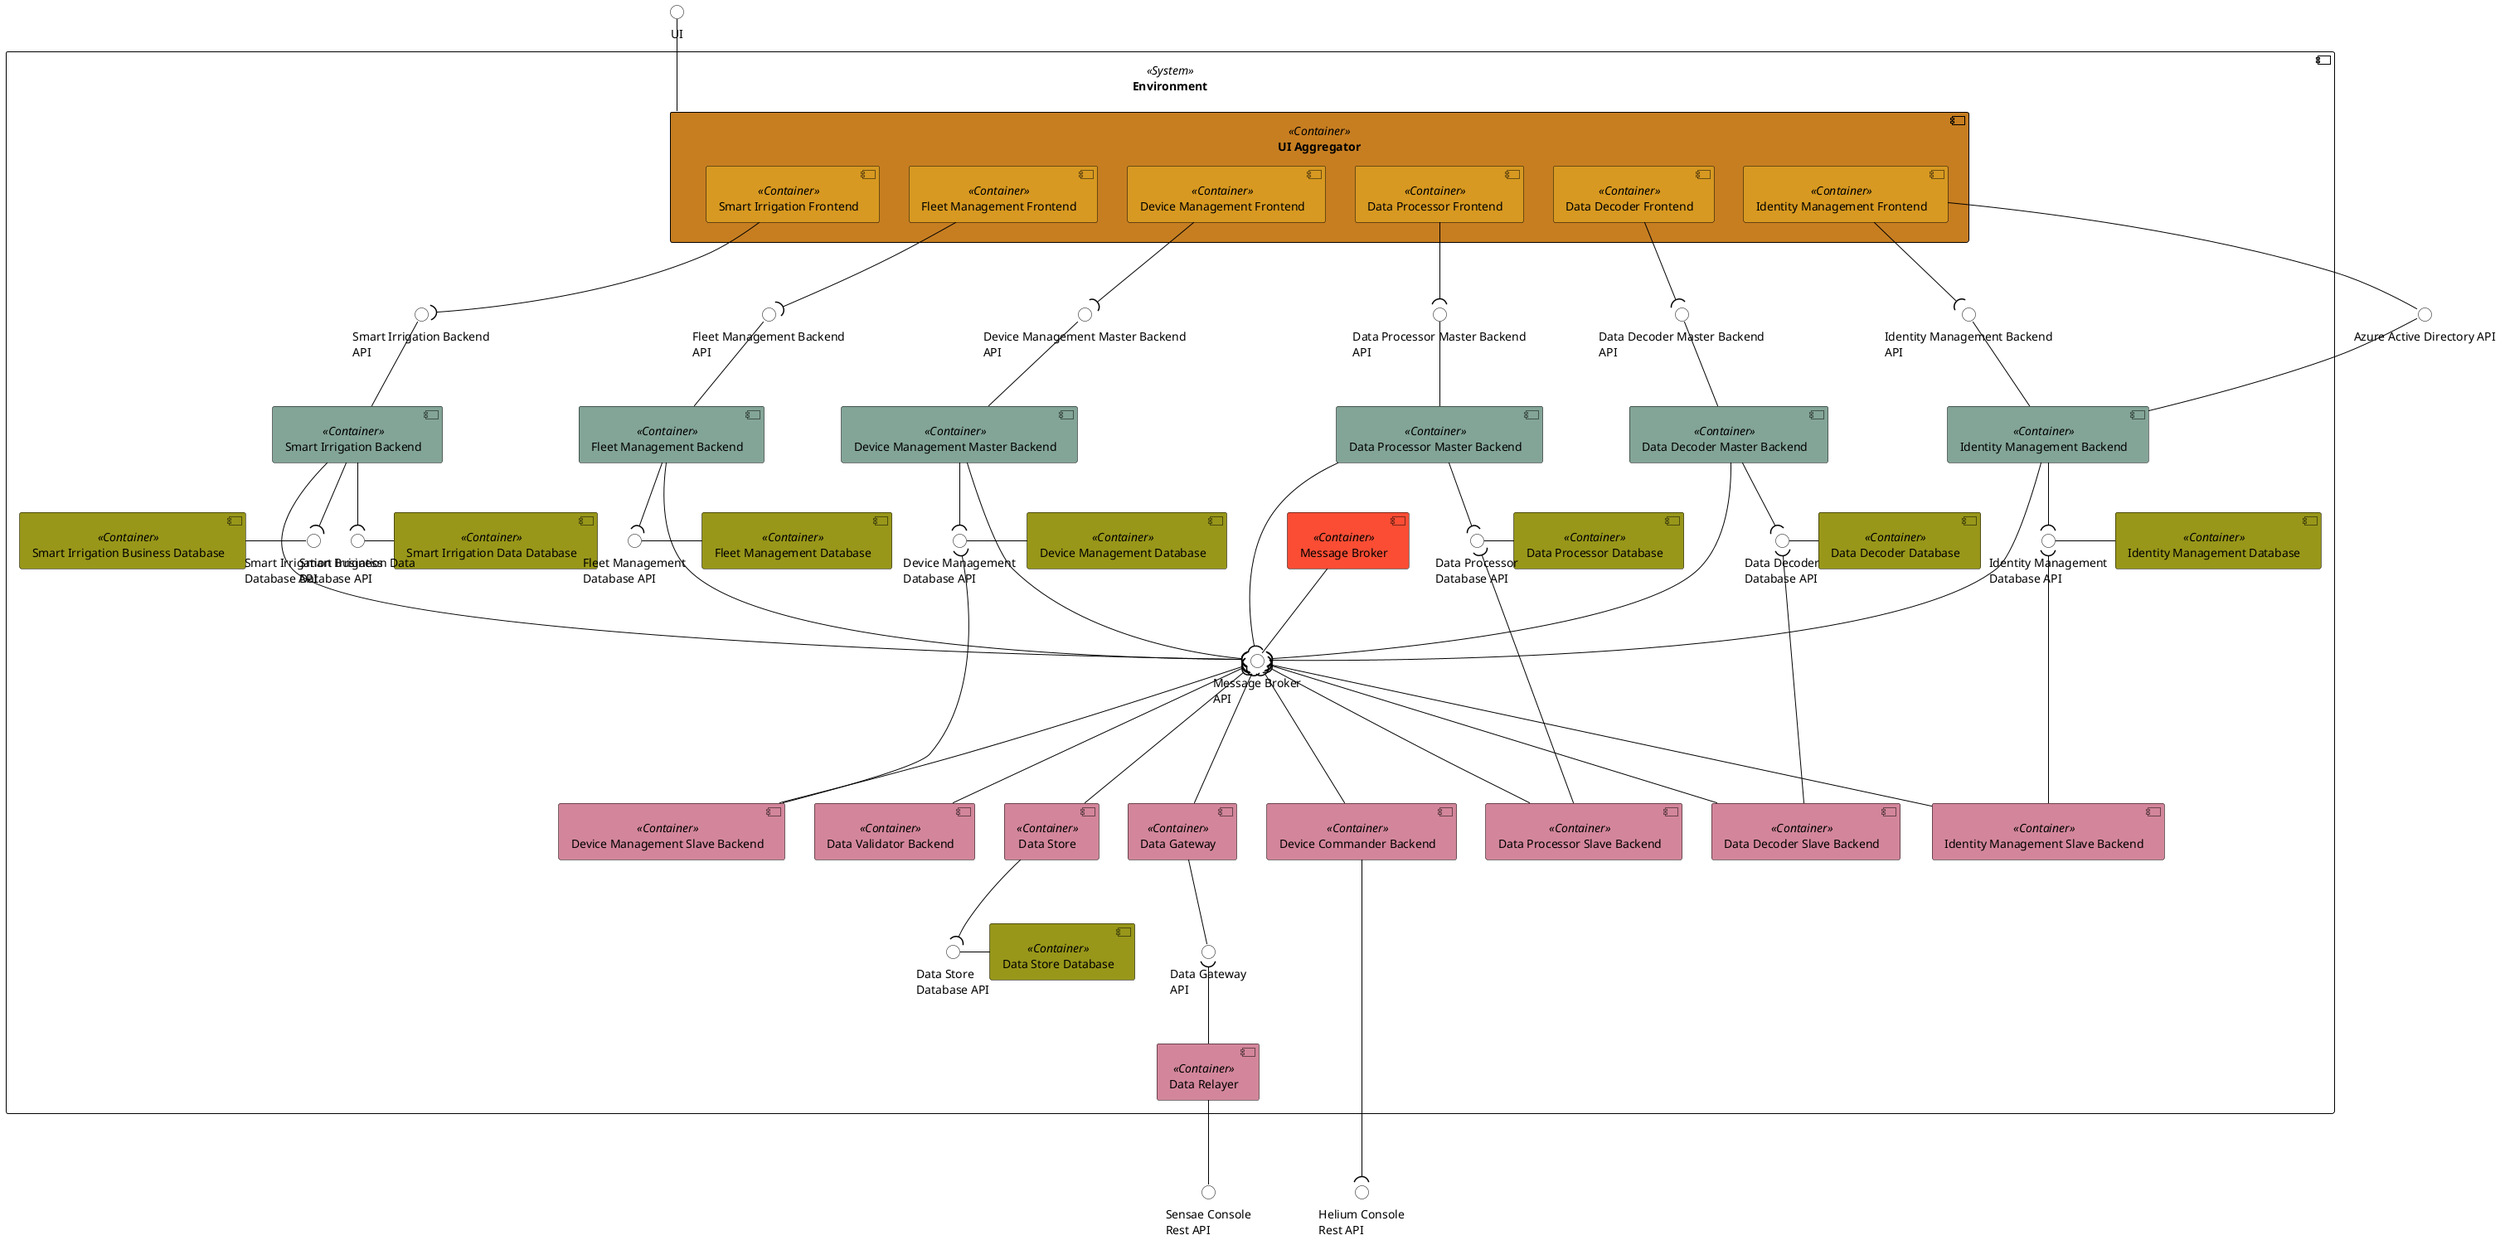 @startuml logical-view-level2-color

skinparam class {
    BackgroundColor Black
    ArrowColor Black
    BorderColor Black
}
skinparam component {
    ArrowColor Black
    BorderColor Black
}
skinparam interface {
    backgroundColor white
    borderColor black
}

skinparam sequenceMessageAlign center
skinparam Shadowing false
skinparam componentStyle uml2
skinparam packageStyle rectangle

interface "UI" as UI

interface "Sensae Console\nRest API" as IN_ENDPOINT
interface "Helium Console\nRest API" as OUT_ENDPOINT

interface "Azure Active Directory API" as AUTH_ENDPOINT

component "Environment" <<System>> {
    component "UI Aggregator" as UIAG <<Container>> #c77e21 {
        component "Fleet Management Frontend" as LTF <<Container>> #d79921
        component "Smart Irrigation Frontend" as SIF <<Container>> #d79921
        component "Device Management Frontend" as DRF <<Container>> #d79921
        component "Data Processor Frontend" as DPF <<Container>> #d79921
        component "Data Decoder Frontend" as DDF <<Container>> #d79921
        component "Identity Management Frontend" as IAMF <<Container>> #d79921
    }
    component "Fleet Management Backend" as LTB <<Container>> #83a598
    component "Smart Irrigation Backend" as SIB <<Container>> #83a598
    component "Message Broker" as MB <<Container>> #fb4d34
    component "Device Management Master Backend" as DRB <<Container>> #83a598
    component "Device Management Slave Backend" as DRSB <<Container>> #d3869b
    component "Data Gateway" as DDG <<Container>> #d3869b
    component "Data Relayer" as DR <<Container>> #d3869b
    component "Data Processor Slave Backend" as DPSB <<Container>> #d3869b
    component "Data Processor Master Backend" as DPB <<Container>> #83a598
    component "Data Decoder Slave Backend" as DDSB <<Container>> #d3869b
    component "Data Decoder Master Backend" as DDB <<Container>> #83a598
    component "Data Validator Backend" as DVB <<Container>> #d3869b
    component "Device Management Database" as DRDB <<Container>> #98971a
    component "Data Processor Database" as DPDB <<Container>> #98971a
    component "Data Decoder Database" as DDDB <<Container>> #98971a
    component "Identity Management Database" as IAMDB <<Container>> #98971a
    component "Data Store" as DS <<Container>> #d3869b
    component "Fleet Management Database" as QUESTDB <<Container>> #98971a
    component "Data Store Database" as MONGODB <<Container>> #98971a
    component "Smart Irrigation Data Database" as SIDDB <<Container>> #98971a
    component "Smart Irrigation Business Database" as SIBDB <<Container>> #98971a
    component "Identity Management Backend" as IAMB <<Container>> #83a598
    component "Identity Management Slave Backend" as IAMSB <<Container>> #d3869b
    component "Device Commander Backend" as DCB <<Container>> #d3869b

    interface "Message Broker\nAPI" as MB_API
    interface "Fleet Management Backend\nAPI" as LTB_API
    interface "Smart Irrigation Backend\nAPI" as SIB_API
    interface "Device Management Master Backend\nAPI" as DRB_API
    interface "Data Processor Master Backend\nAPI" as DPB_API
    interface "Data Decoder Master Backend\nAPI" as DDMB_API
    interface "Device Management\nDatabase API" as DRDB_API
    interface "Data Processor\nDatabase API" as DPDB_API
    interface "Data Decoder\nDatabase API" as DDDB_API
    interface "Identity Management\nDatabase API" as IAMDB_API
    interface "Fleet Management\nDatabase API" as QUESTDB_API
    interface "Data Store\nDatabase API" as MONGODB_API
    interface "Smart Irrigation Data\nDatabase API" as SIDDB_API
    interface "Smart Irrigation Business\nDatabase API" as SIBDB_API
    interface "Data Gateway\nAPI" as DDG_API
    interface "Identity Management Backend\nAPI" as IAMB_API

    LTB --( QUESTDB_API
    SIB --( SIDDB_API
    SIB --( SIBDB_API
    DS --( MONGODB_API
    DDG -- DDG_API
    DPB_API -- DPB
    DDMB_API -- DDB
    DRB_API -- DRB
    MB -- MB_API
    DRDB_API - DRDB
    DPDB_API - DPDB
    DDDB_API - DDDB
    IAMDB_API - IAMDB
    LTB_API -- LTB
    SIB_API -- SIB
    IAMB_API -- IAMB
    UI -- UIAG
    MONGODB_API - MONGODB
    QUESTDB_API - QUESTDB
    SIDDB_API - SIDDB
    SIBDB - SIBDB_API
    DRB --( DRDB_API
    DRDB_API )-- DRSB
    DPB --( DPDB_API
    DDB --( DDDB_API
    DPDB_API )-- DPSB
    DDDB_API )-- DDSB
    IAMB --( IAMDB_API
    IAMDB_API )-- IAMSB
    LTF --( LTB_API
    SIF --( SIB_API
    DPF --( DPB_API
    DDF --( DDMB_API
    DRF --( DRB_API
    IAMF --( IAMB_API

    LTB ---( MB_API
    SIB ---( MB_API
    DRB ---( MB_API
    DPB ---( MB_API
    DDB ---( MB_API
    IAMB ---( MB_API
    MB_API )--- DS
    MB_API )--- DDG
    MB_API )--- DVB
    MB_API )--- DRSB
    MB_API )--- DPSB
    MB_API )--- DDSB
    MB_API )--- IAMSB
    MB_API )--- DCB

    DR -- IN_ENDPOINT
    DDG_API )-- DR
    DCB ----( OUT_ENDPOINT
    IAMF -- AUTH_ENDPOINT
    AUTH_ENDPOINT -- IAMB

    IAMB --[hidden]- IAMSB
    DRB --[hidden]- DRSB
    DDB --[hidden]- DDSB
    DPB --[hidden]- DPSB

    LTF -[hidden] DRF
    SIF -[hidden] LTF
    LTB -[hidden] DRB
    SIB -[hidden] LTB

    DRDB -[hidden] MB

}

@enduml
